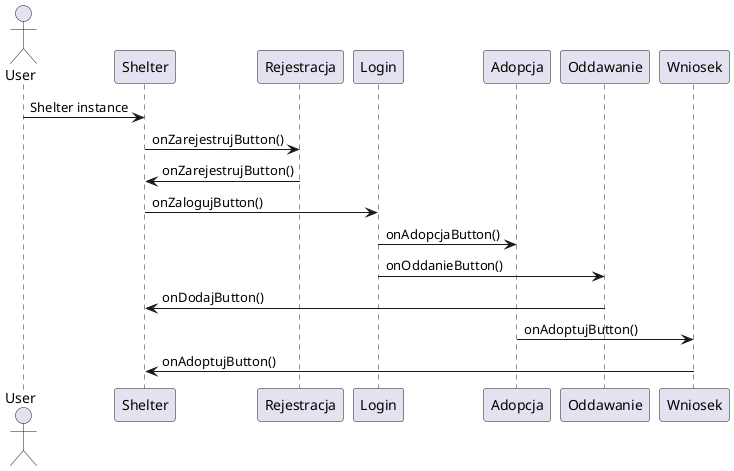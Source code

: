 @startuml
actor User
participant Shelter
participant Rejestracja
participant Login
participant Adopcja
participant Oddawanie
participant Wniosek



User -> Shelter : Shelter instance
Shelter -> Rejestracja : onZarejestrujButton()
Rejestracja -> Shelter : onZarejestrujButton()
Shelter -> Login : onZalogujButton()
Login -> Adopcja : onAdopcjaButton()
Login -> Oddawanie : onOddanieButton()
Oddawanie -> Shelter : onDodajButton()
Adopcja -> Wniosek : onAdoptujButton()
Wniosek -> Shelter : onAdoptujButton()
@enduml

